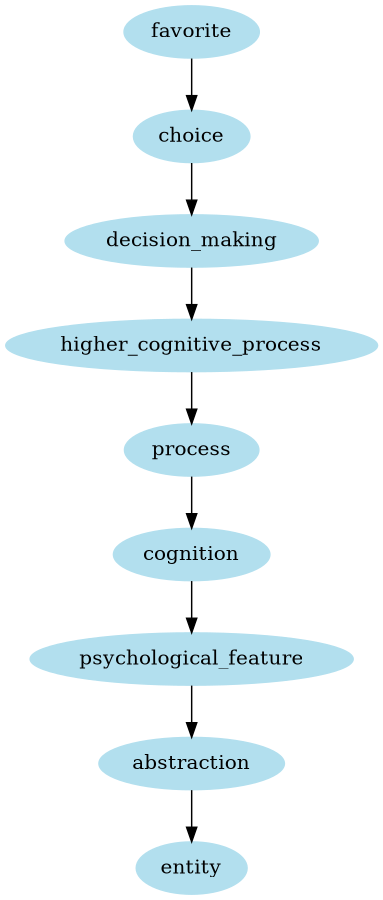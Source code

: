 digraph unix {
	node [color=lightblue2 style=filled]
	size="6,6"
	favorite -> choice
	choice -> decision_making
	decision_making -> higher_cognitive_process
	higher_cognitive_process -> process
	process -> cognition
	cognition -> psychological_feature
	psychological_feature -> abstraction
	abstraction -> entity
}
